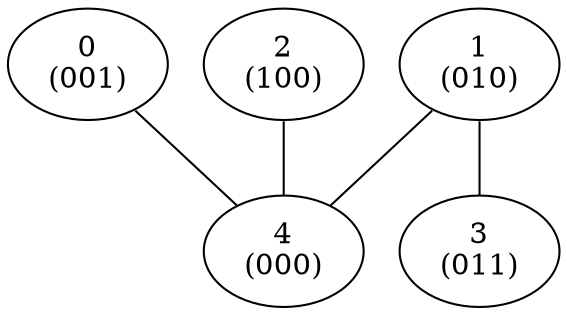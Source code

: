 graph fsm {
"0\n(001)"--"4\n(000)";
"1\n(010)"--"3\n(011)";
"1\n(010)"--"4\n(000)";
"2\n(100)"--"4\n(000)";
}